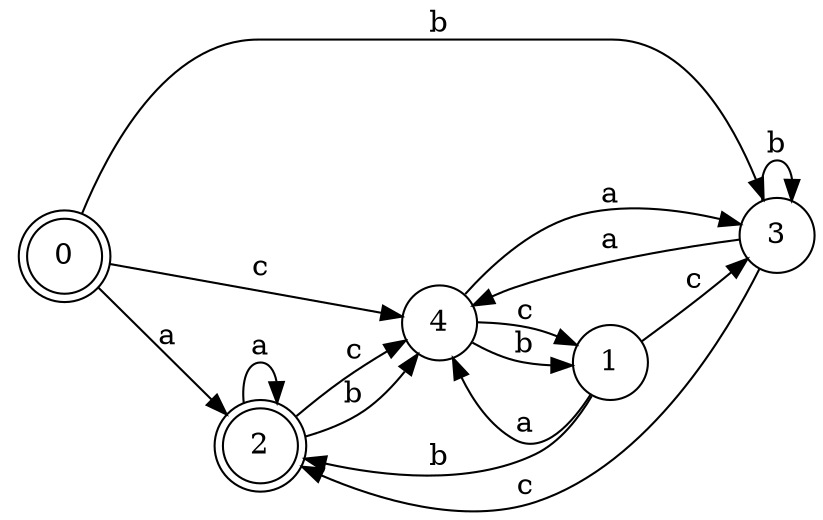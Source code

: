 digraph n4_1 {
__start0 [label="" shape="none"];

rankdir=LR;
size="8,5";

s0 [style="rounded,filled", color="black", fillcolor="white" shape="doublecircle", label="0"];
s1 [style="filled", color="black", fillcolor="white" shape="circle", label="1"];
s2 [style="rounded,filled", color="black", fillcolor="white" shape="doublecircle", label="2"];
s3 [style="filled", color="black", fillcolor="white" shape="circle", label="3"];
s4 [style="filled", color="black", fillcolor="white" shape="circle", label="4"];
s0 -> s2 [label="a"];
s0 -> s3 [label="b"];
s0 -> s4 [label="c"];
s1 -> s4 [label="a"];
s1 -> s2 [label="b"];
s1 -> s3 [label="c"];
s2 -> s2 [label="a"];
s2 -> s4 [label="b"];
s2 -> s4 [label="c"];
s3 -> s4 [label="a"];
s3 -> s3 [label="b"];
s3 -> s2 [label="c"];
s4 -> s3 [label="a"];
s4 -> s1 [label="b"];
s4 -> s1 [label="c"];

}